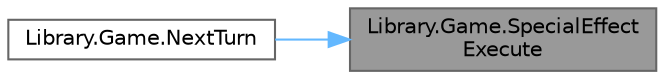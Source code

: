 digraph "Library.Game.SpecialEffectExecute"
{
 // INTERACTIVE_SVG=YES
 // LATEX_PDF_SIZE
  bgcolor="transparent";
  edge [fontname=Helvetica,fontsize=10,labelfontname=Helvetica,labelfontsize=10];
  node [fontname=Helvetica,fontsize=10,shape=box,height=0.2,width=0.4];
  rankdir="RL";
  Node1 [id="Node000001",label="Library.Game.SpecialEffect\lExecute",height=0.2,width=0.4,color="gray40", fillcolor="grey60", style="filled", fontcolor="black",tooltip="Método que se encarga de verificar si los pokemones de los jugadores tienen los estados Burned (Quema..."];
  Node1 -> Node2 [id="edge1_Node000001_Node000002",dir="back",color="steelblue1",style="solid",tooltip=" "];
  Node2 [id="Node000002",label="Library.Game.NextTurn",height=0.2,width=0.4,color="grey40", fillcolor="white", style="filled",URL="$classLibrary_1_1Game.html#a71cc44489b1dc016e9be39903a1e38d2",tooltip="Avanza al siguiente turno del juego. Actualiza el contador de turnos, reduce el cooldown de los ataqu..."];
}
